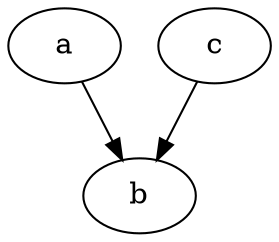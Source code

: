 digraph "example" {
a 	[Weight=9];
b 	[Weight=2];
a -> b 	[Weight=1];
c 	[Weight=2];
c -> b 	[Weight=3];
}